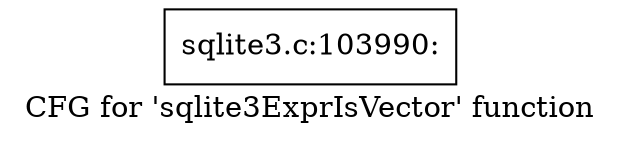 digraph "CFG for 'sqlite3ExprIsVector' function" {
	label="CFG for 'sqlite3ExprIsVector' function";

	Node0x55c0f8b05cf0 [shape=record,label="{sqlite3.c:103990:}"];
}
